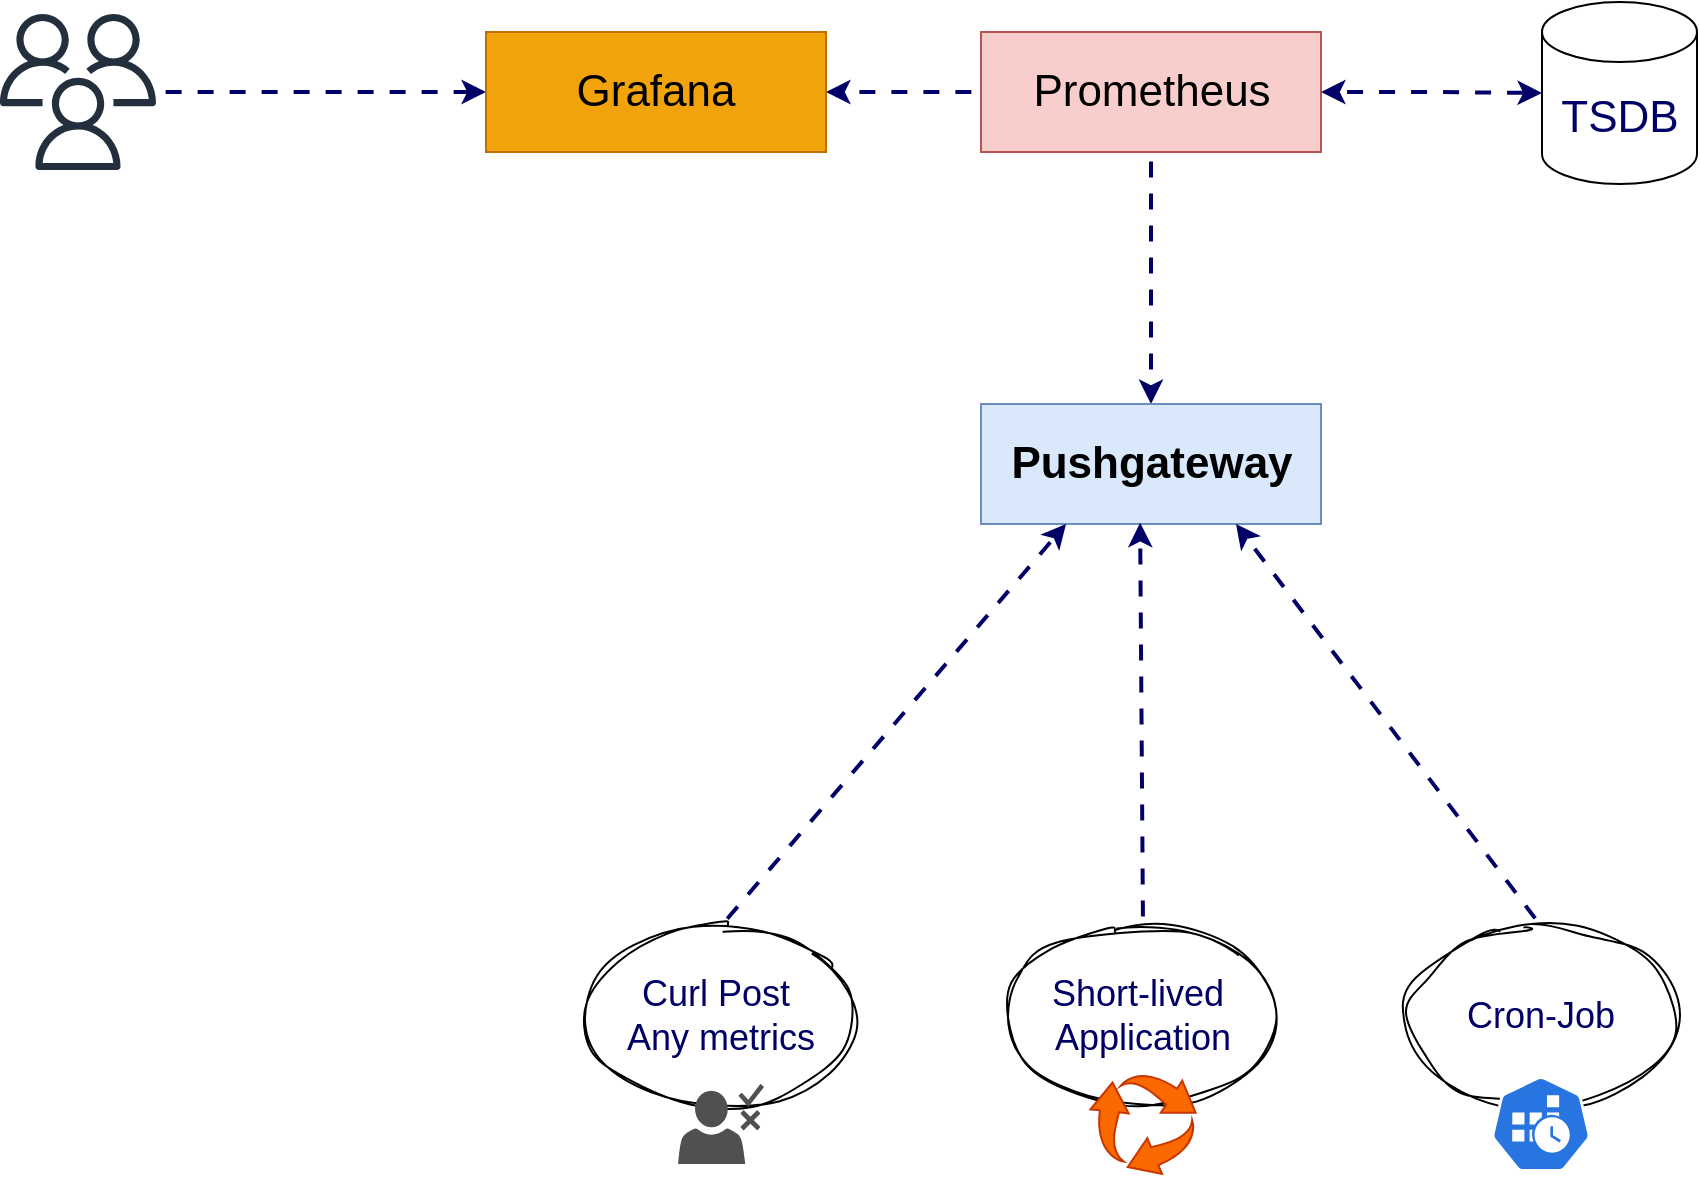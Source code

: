 <mxfile version="24.2.3" type="github">
  <diagram name="Page-1" id="K-BMb-8MRilRPjLB60yU">
    <mxGraphModel dx="1750" dy="1088" grid="1" gridSize="10" guides="1" tooltips="1" connect="1" arrows="1" fold="1" page="1" pageScale="1" pageWidth="1169" pageHeight="827" math="0" shadow="0">
      <root>
        <mxCell id="0" />
        <mxCell id="1" parent="0" />
        <mxCell id="pzk033RYk6VoXwSy3GmK-10" style="edgeStyle=orthogonalEdgeStyle;rounded=0;orthogonalLoop=1;jettySize=auto;html=1;exitX=0.5;exitY=1;exitDx=0;exitDy=0;entryX=0.5;entryY=0;entryDx=0;entryDy=0;flowAnimation=1;strokeWidth=2;strokeColor=#000066;" edge="1" parent="1" source="pzk033RYk6VoXwSy3GmK-1" target="pzk033RYk6VoXwSy3GmK-2">
          <mxGeometry relative="1" as="geometry" />
        </mxCell>
        <mxCell id="pzk033RYk6VoXwSy3GmK-12" style="rounded=0;orthogonalLoop=1;jettySize=auto;html=1;exitX=0;exitY=0.5;exitDx=0;exitDy=0;entryX=1;entryY=0.5;entryDx=0;entryDy=0;flowAnimation=1;strokeWidth=2;strokeColor=#000066;" edge="1" parent="1" source="pzk033RYk6VoXwSy3GmK-1" target="pzk033RYk6VoXwSy3GmK-11">
          <mxGeometry relative="1" as="geometry" />
        </mxCell>
        <mxCell id="pzk033RYk6VoXwSy3GmK-13" style="edgeStyle=orthogonalEdgeStyle;rounded=0;orthogonalLoop=1;jettySize=auto;html=1;startArrow=classic;startFill=1;flowAnimation=1;strokeWidth=2;strokeColor=#000066;" edge="1" parent="1" source="pzk033RYk6VoXwSy3GmK-1" target="pzk033RYk6VoXwSy3GmK-3">
          <mxGeometry relative="1" as="geometry" />
        </mxCell>
        <mxCell id="pzk033RYk6VoXwSy3GmK-1" value="Prometheus" style="rounded=0;whiteSpace=wrap;html=1;fontSize=22;fillColor=#f8cecc;strokeColor=#b85450;" vertex="1" parent="1">
          <mxGeometry x="607.5" y="153" width="170" height="60" as="geometry" />
        </mxCell>
        <mxCell id="pzk033RYk6VoXwSy3GmK-2" value="Pushgateway" style="rounded=0;whiteSpace=wrap;html=1;fontSize=22;fontStyle=1;fillColor=#dae8fc;strokeColor=#6c8ebf;" vertex="1" parent="1">
          <mxGeometry x="607.5" y="339" width="170" height="60" as="geometry" />
        </mxCell>
        <mxCell id="pzk033RYk6VoXwSy3GmK-3" value="TSDB" style="shape=cylinder3;whiteSpace=wrap;html=1;boundedLbl=1;backgroundOutline=1;size=15;fontSize=22;fontColor=#000066;" vertex="1" parent="1">
          <mxGeometry x="888" y="138" width="77.5" height="91" as="geometry" />
        </mxCell>
        <mxCell id="pzk033RYk6VoXwSy3GmK-7" style="rounded=0;orthogonalLoop=1;jettySize=auto;html=1;exitX=0.5;exitY=0;exitDx=0;exitDy=0;entryX=0.468;entryY=0.99;entryDx=0;entryDy=0;flowAnimation=1;strokeWidth=2;strokeColor=#000066;entryPerimeter=0;" edge="1" parent="1" source="pzk033RYk6VoXwSy3GmK-4" target="pzk033RYk6VoXwSy3GmK-2">
          <mxGeometry relative="1" as="geometry">
            <mxPoint x="797" y="499" as="targetPoint" />
          </mxGeometry>
        </mxCell>
        <mxCell id="pzk033RYk6VoXwSy3GmK-4" value="Short-lived&amp;nbsp;&lt;div style=&quot;font-size: 18px;&quot;&gt;Application&lt;/div&gt;" style="ellipse;whiteSpace=wrap;html=1;fontSize=18;fontColor=#000066;sketch=1;curveFitting=1;jiggle=2;fillColor=none;" vertex="1" parent="1">
          <mxGeometry x="621" y="600" width="135" height="90" as="geometry" />
        </mxCell>
        <mxCell id="pzk033RYk6VoXwSy3GmK-8" style="rounded=0;orthogonalLoop=1;jettySize=auto;html=1;exitX=0.5;exitY=0;exitDx=0;exitDy=0;entryX=0.75;entryY=1;entryDx=0;entryDy=0;flowAnimation=1;strokeWidth=2;strokeColor=#000066;" edge="1" parent="1" source="pzk033RYk6VoXwSy3GmK-5" target="pzk033RYk6VoXwSy3GmK-2">
          <mxGeometry relative="1" as="geometry">
            <mxPoint x="807" y="499" as="targetPoint" />
          </mxGeometry>
        </mxCell>
        <mxCell id="pzk033RYk6VoXwSy3GmK-5" value="Cron-Job" style="ellipse;whiteSpace=wrap;html=1;fontSize=18;fontColor=#000066;sketch=1;curveFitting=1;jiggle=2;fillColor=none;" vertex="1" parent="1">
          <mxGeometry x="820" y="600" width="135" height="90" as="geometry" />
        </mxCell>
        <mxCell id="pzk033RYk6VoXwSy3GmK-9" style="rounded=0;orthogonalLoop=1;jettySize=auto;html=1;exitX=0.5;exitY=0;exitDx=0;exitDy=0;entryX=0.25;entryY=1;entryDx=0;entryDy=0;flowAnimation=1;strokeWidth=2;strokeColor=#000066;" edge="1" parent="1" source="pzk033RYk6VoXwSy3GmK-6" target="pzk033RYk6VoXwSy3GmK-2">
          <mxGeometry relative="1" as="geometry">
            <mxPoint x="787" y="499" as="targetPoint" />
          </mxGeometry>
        </mxCell>
        <mxCell id="pzk033RYk6VoXwSy3GmK-6" value="Curl Post&amp;nbsp;&lt;div style=&quot;font-size: 18px;&quot;&gt;Any metrics&lt;/div&gt;" style="ellipse;whiteSpace=wrap;html=1;fontSize=18;fontColor=#000066;sketch=1;curveFitting=1;jiggle=2;fillColor=none;" vertex="1" parent="1">
          <mxGeometry x="410" y="600" width="135" height="90" as="geometry" />
        </mxCell>
        <mxCell id="pzk033RYk6VoXwSy3GmK-15" style="edgeStyle=orthogonalEdgeStyle;rounded=0;orthogonalLoop=1;jettySize=auto;html=1;entryX=0;entryY=0.5;entryDx=0;entryDy=0;flowAnimation=1;strokeWidth=2;strokeColor=#000066;" edge="1" parent="1" source="pzk033RYk6VoXwSy3GmK-14" target="pzk033RYk6VoXwSy3GmK-11">
          <mxGeometry relative="1" as="geometry">
            <mxPoint x="289" y="183" as="sourcePoint" />
          </mxGeometry>
        </mxCell>
        <mxCell id="pzk033RYk6VoXwSy3GmK-11" value="Grafana" style="rounded=0;whiteSpace=wrap;html=1;fontSize=22;fontColor=#000000;fillColor=#f0a30a;strokeColor=#BD7000;" vertex="1" parent="1">
          <mxGeometry x="360" y="153" width="170" height="60" as="geometry" />
        </mxCell>
        <mxCell id="pzk033RYk6VoXwSy3GmK-14" value="" style="sketch=0;outlineConnect=0;fontColor=#000066;gradientColor=none;fillColor=#232F3D;strokeColor=none;dashed=0;verticalLabelPosition=bottom;verticalAlign=top;align=center;html=1;fontSize=22;fontStyle=0;aspect=fixed;pointerEvents=1;shape=mxgraph.aws4.users;" vertex="1" parent="1">
          <mxGeometry x="117" y="144" width="78" height="78" as="geometry" />
        </mxCell>
        <mxCell id="pzk033RYk6VoXwSy3GmK-17" value="" style="sketch=0;pointerEvents=1;shadow=0;dashed=0;html=1;strokeColor=none;fillColor=#505050;labelPosition=center;verticalLabelPosition=bottom;verticalAlign=top;outlineConnect=0;align=center;shape=mxgraph.office.users.approver;fontSize=22;fontColor=#000066;" vertex="1" parent="1">
          <mxGeometry x="456.045" y="679" width="42.91" height="40" as="geometry" />
        </mxCell>
        <mxCell id="pzk033RYk6VoXwSy3GmK-19" value="" style="sketch=0;html=1;aspect=fixed;shadow=0;verticalAlign=top;labelPosition=center;verticalLabelPosition=bottom;shape=mxgraph.gcp2.arrow_cycle;strokeColor=#C73500;fillColor=#fa6800;fontColor=#000000;" vertex="1" parent="1">
          <mxGeometry x="662.185" y="674" width="52.63" height="50" as="geometry" />
        </mxCell>
        <mxCell id="pzk033RYk6VoXwSy3GmK-20" value="" style="aspect=fixed;sketch=0;html=1;dashed=0;whitespace=wrap;fillColor=#2875E2;strokeColor=#ffffff;points=[[0.005,0.63,0],[0.1,0.2,0],[0.9,0.2,0],[0.5,0,0],[0.995,0.63,0],[0.72,0.99,0],[0.5,1,0],[0.28,0.99,0]];shape=mxgraph.kubernetes.icon2;prIcon=cronjob" vertex="1" parent="1">
          <mxGeometry x="862.5" y="675" width="50" height="48" as="geometry" />
        </mxCell>
      </root>
    </mxGraphModel>
  </diagram>
</mxfile>
